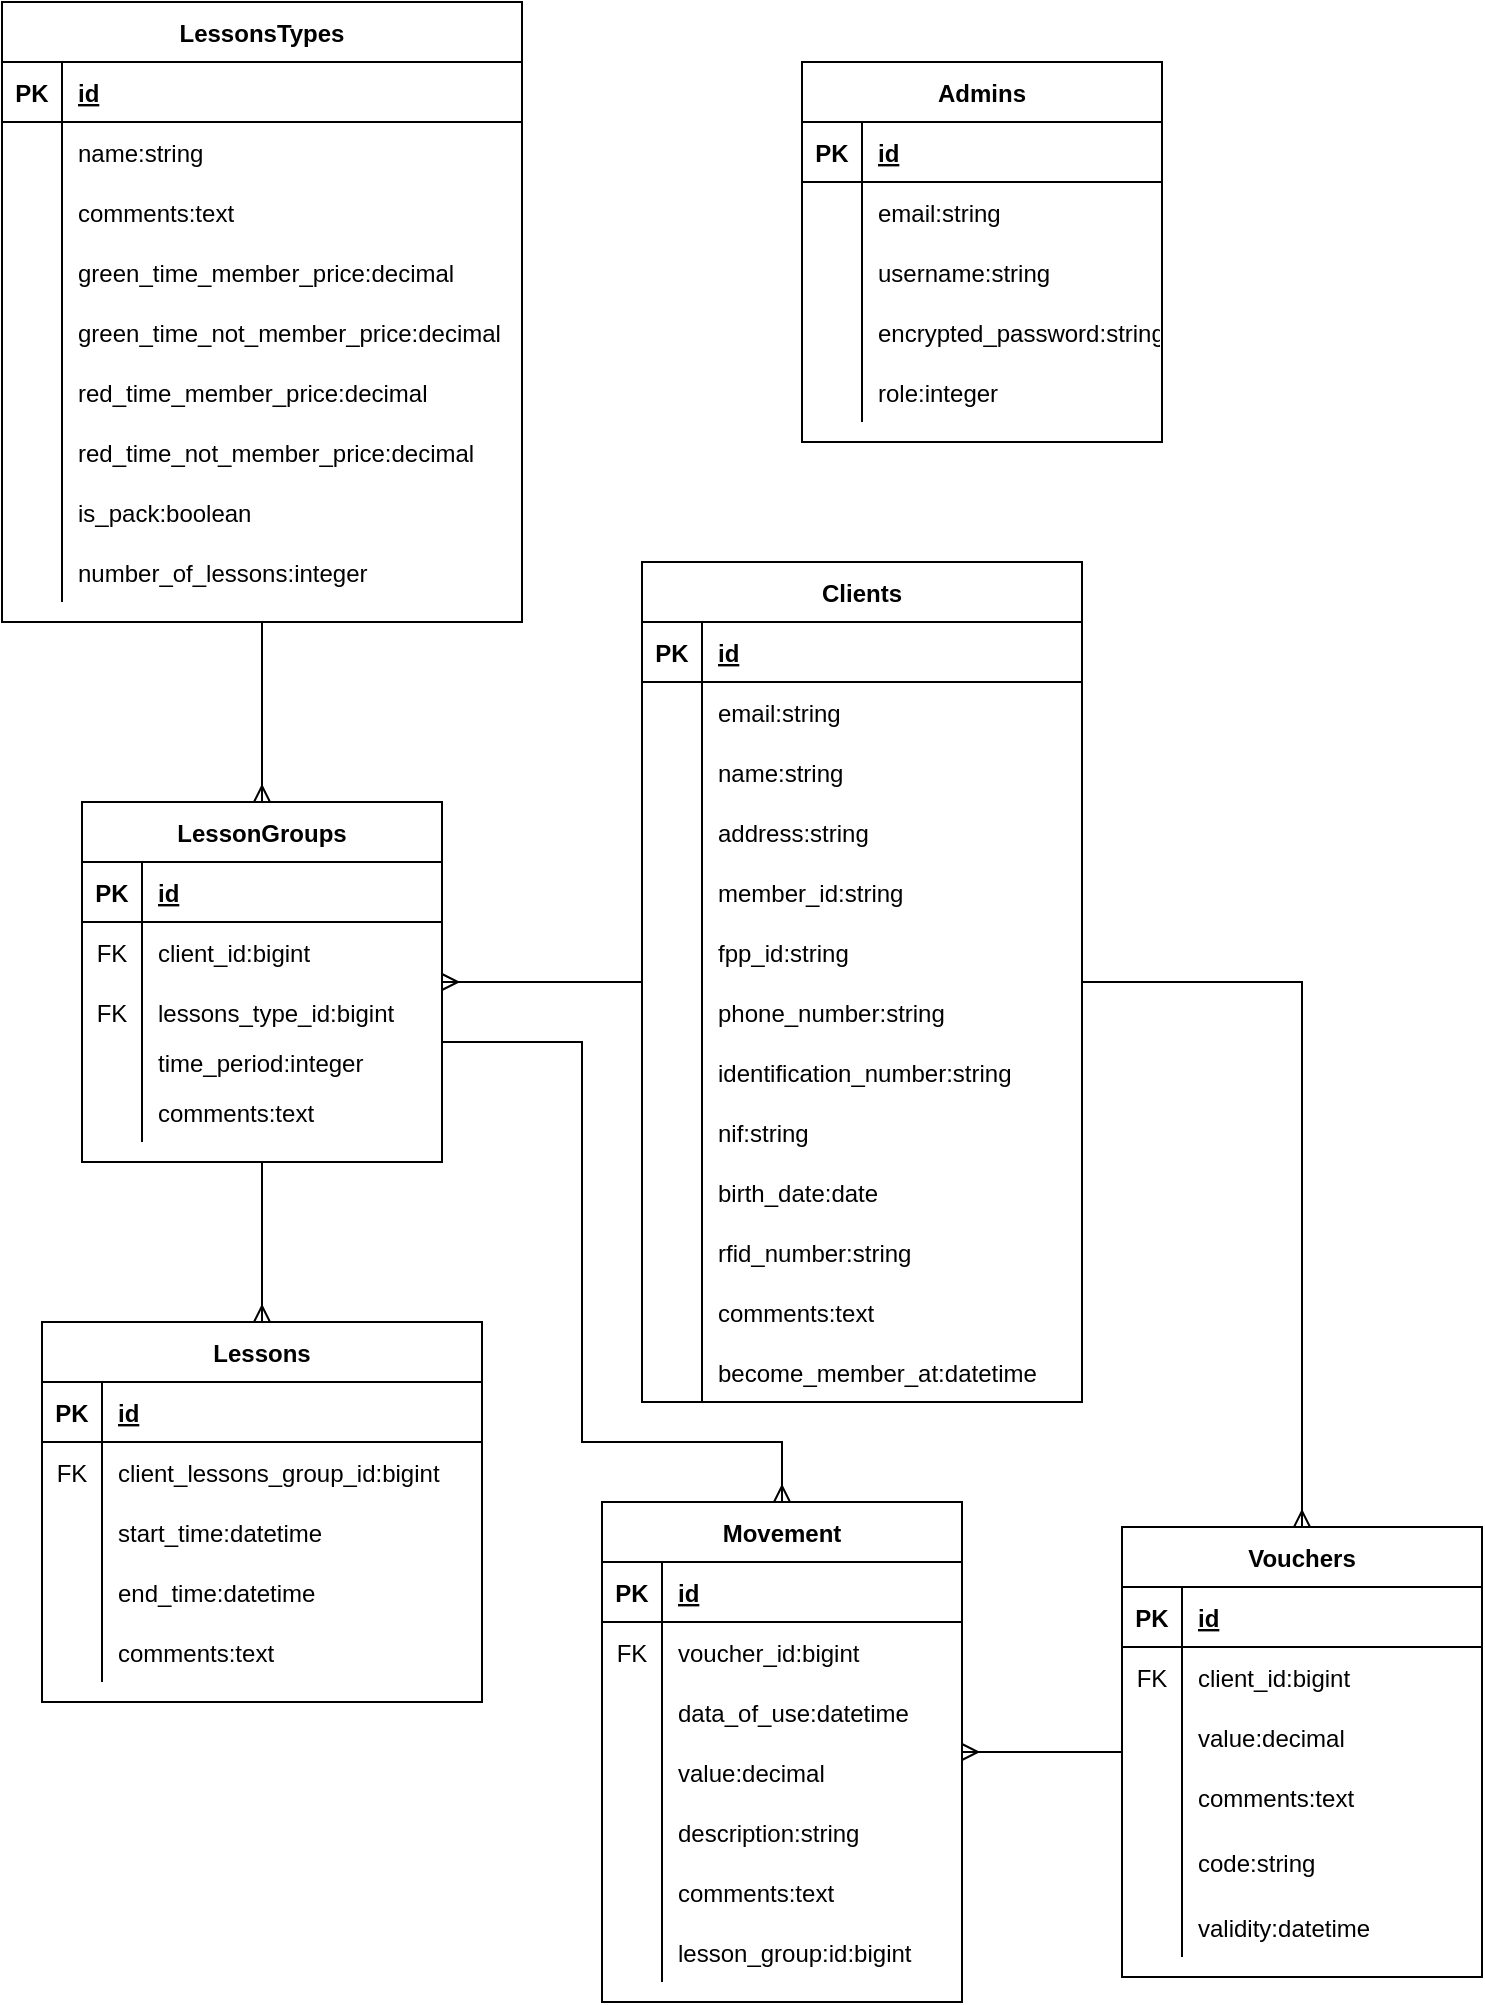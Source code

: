 <mxfile version="15.8.6" type="github">
  <diagram id="tMVE1pH_BYPoyIGhSvII" name="Page-1">
    <mxGraphModel dx="1422" dy="773" grid="1" gridSize="10" guides="1" tooltips="1" connect="1" arrows="1" fold="1" page="1" pageScale="1" pageWidth="827" pageHeight="1169" math="0" shadow="0">
      <root>
        <mxCell id="0" />
        <mxCell id="1" parent="0" />
        <mxCell id="yNTm9YaxeKEtnOISrPTD-10" style="edgeStyle=orthogonalEdgeStyle;rounded=0;orthogonalLoop=1;jettySize=auto;html=1;startArrow=none;startFill=0;endArrow=ERmany;endFill=0;" parent="1" source="yP_zJwfMRsV2h5T29e8o-1" target="yP_zJwfMRsV2h5T29e8o-105" edge="1">
          <mxGeometry relative="1" as="geometry" />
        </mxCell>
        <mxCell id="yP_zJwfMRsV2h5T29e8o-1" value="Clients" style="shape=table;startSize=30;container=1;collapsible=1;childLayout=tableLayout;fixedRows=1;rowLines=0;fontStyle=1;align=center;resizeLast=1;" parent="1" vertex="1">
          <mxGeometry x="360" y="320" width="220" height="420" as="geometry" />
        </mxCell>
        <mxCell id="yP_zJwfMRsV2h5T29e8o-2" value="" style="shape=partialRectangle;collapsible=0;dropTarget=0;pointerEvents=0;fillColor=none;top=0;left=0;bottom=1;right=0;points=[[0,0.5],[1,0.5]];portConstraint=eastwest;" parent="yP_zJwfMRsV2h5T29e8o-1" vertex="1">
          <mxGeometry y="30" width="220" height="30" as="geometry" />
        </mxCell>
        <mxCell id="yP_zJwfMRsV2h5T29e8o-3" value="PK" style="shape=partialRectangle;connectable=0;fillColor=none;top=0;left=0;bottom=0;right=0;fontStyle=1;overflow=hidden;" parent="yP_zJwfMRsV2h5T29e8o-2" vertex="1">
          <mxGeometry width="30" height="30" as="geometry">
            <mxRectangle width="30" height="30" as="alternateBounds" />
          </mxGeometry>
        </mxCell>
        <mxCell id="yP_zJwfMRsV2h5T29e8o-4" value="id" style="shape=partialRectangle;connectable=0;fillColor=none;top=0;left=0;bottom=0;right=0;align=left;spacingLeft=6;fontStyle=5;overflow=hidden;" parent="yP_zJwfMRsV2h5T29e8o-2" vertex="1">
          <mxGeometry x="30" width="190" height="30" as="geometry">
            <mxRectangle width="190" height="30" as="alternateBounds" />
          </mxGeometry>
        </mxCell>
        <mxCell id="yP_zJwfMRsV2h5T29e8o-5" value="" style="shape=partialRectangle;collapsible=0;dropTarget=0;pointerEvents=0;fillColor=none;top=0;left=0;bottom=0;right=0;points=[[0,0.5],[1,0.5]];portConstraint=eastwest;" parent="yP_zJwfMRsV2h5T29e8o-1" vertex="1">
          <mxGeometry y="60" width="220" height="30" as="geometry" />
        </mxCell>
        <mxCell id="yP_zJwfMRsV2h5T29e8o-6" value="" style="shape=partialRectangle;connectable=0;fillColor=none;top=0;left=0;bottom=0;right=0;editable=1;overflow=hidden;" parent="yP_zJwfMRsV2h5T29e8o-5" vertex="1">
          <mxGeometry width="30" height="30" as="geometry">
            <mxRectangle width="30" height="30" as="alternateBounds" />
          </mxGeometry>
        </mxCell>
        <mxCell id="yP_zJwfMRsV2h5T29e8o-7" value="email:string" style="shape=partialRectangle;connectable=0;fillColor=none;top=0;left=0;bottom=0;right=0;align=left;spacingLeft=6;overflow=hidden;" parent="yP_zJwfMRsV2h5T29e8o-5" vertex="1">
          <mxGeometry x="30" width="190" height="30" as="geometry">
            <mxRectangle width="190" height="30" as="alternateBounds" />
          </mxGeometry>
        </mxCell>
        <mxCell id="yP_zJwfMRsV2h5T29e8o-8" value="" style="shape=partialRectangle;collapsible=0;dropTarget=0;pointerEvents=0;fillColor=none;top=0;left=0;bottom=0;right=0;points=[[0,0.5],[1,0.5]];portConstraint=eastwest;" parent="yP_zJwfMRsV2h5T29e8o-1" vertex="1">
          <mxGeometry y="90" width="220" height="30" as="geometry" />
        </mxCell>
        <mxCell id="yP_zJwfMRsV2h5T29e8o-9" value="" style="shape=partialRectangle;connectable=0;fillColor=none;top=0;left=0;bottom=0;right=0;editable=1;overflow=hidden;" parent="yP_zJwfMRsV2h5T29e8o-8" vertex="1">
          <mxGeometry width="30" height="30" as="geometry">
            <mxRectangle width="30" height="30" as="alternateBounds" />
          </mxGeometry>
        </mxCell>
        <mxCell id="yP_zJwfMRsV2h5T29e8o-10" value="name:string" style="shape=partialRectangle;connectable=0;fillColor=none;top=0;left=0;bottom=0;right=0;align=left;spacingLeft=6;overflow=hidden;" parent="yP_zJwfMRsV2h5T29e8o-8" vertex="1">
          <mxGeometry x="30" width="190" height="30" as="geometry">
            <mxRectangle width="190" height="30" as="alternateBounds" />
          </mxGeometry>
        </mxCell>
        <mxCell id="yP_zJwfMRsV2h5T29e8o-11" value="" style="shape=partialRectangle;collapsible=0;dropTarget=0;pointerEvents=0;fillColor=none;top=0;left=0;bottom=0;right=0;points=[[0,0.5],[1,0.5]];portConstraint=eastwest;" parent="yP_zJwfMRsV2h5T29e8o-1" vertex="1">
          <mxGeometry y="120" width="220" height="30" as="geometry" />
        </mxCell>
        <mxCell id="yP_zJwfMRsV2h5T29e8o-12" value="" style="shape=partialRectangle;connectable=0;fillColor=none;top=0;left=0;bottom=0;right=0;editable=1;overflow=hidden;" parent="yP_zJwfMRsV2h5T29e8o-11" vertex="1">
          <mxGeometry width="30" height="30" as="geometry">
            <mxRectangle width="30" height="30" as="alternateBounds" />
          </mxGeometry>
        </mxCell>
        <mxCell id="yP_zJwfMRsV2h5T29e8o-13" value="address:string" style="shape=partialRectangle;connectable=0;fillColor=none;top=0;left=0;bottom=0;right=0;align=left;spacingLeft=6;overflow=hidden;" parent="yP_zJwfMRsV2h5T29e8o-11" vertex="1">
          <mxGeometry x="30" width="190" height="30" as="geometry">
            <mxRectangle width="190" height="30" as="alternateBounds" />
          </mxGeometry>
        </mxCell>
        <mxCell id="yP_zJwfMRsV2h5T29e8o-14" style="shape=partialRectangle;collapsible=0;dropTarget=0;pointerEvents=0;fillColor=none;top=0;left=0;bottom=0;right=0;points=[[0,0.5],[1,0.5]];portConstraint=eastwest;" parent="yP_zJwfMRsV2h5T29e8o-1" vertex="1">
          <mxGeometry y="150" width="220" height="30" as="geometry" />
        </mxCell>
        <mxCell id="yP_zJwfMRsV2h5T29e8o-15" style="shape=partialRectangle;connectable=0;fillColor=none;top=0;left=0;bottom=0;right=0;editable=1;overflow=hidden;" parent="yP_zJwfMRsV2h5T29e8o-14" vertex="1">
          <mxGeometry width="30" height="30" as="geometry">
            <mxRectangle width="30" height="30" as="alternateBounds" />
          </mxGeometry>
        </mxCell>
        <mxCell id="yP_zJwfMRsV2h5T29e8o-16" value="member_id:string" style="shape=partialRectangle;connectable=0;fillColor=none;top=0;left=0;bottom=0;right=0;align=left;spacingLeft=6;overflow=hidden;" parent="yP_zJwfMRsV2h5T29e8o-14" vertex="1">
          <mxGeometry x="30" width="190" height="30" as="geometry">
            <mxRectangle width="190" height="30" as="alternateBounds" />
          </mxGeometry>
        </mxCell>
        <mxCell id="yP_zJwfMRsV2h5T29e8o-17" style="shape=partialRectangle;collapsible=0;dropTarget=0;pointerEvents=0;fillColor=none;top=0;left=0;bottom=0;right=0;points=[[0,0.5],[1,0.5]];portConstraint=eastwest;" parent="yP_zJwfMRsV2h5T29e8o-1" vertex="1">
          <mxGeometry y="180" width="220" height="30" as="geometry" />
        </mxCell>
        <mxCell id="yP_zJwfMRsV2h5T29e8o-18" style="shape=partialRectangle;connectable=0;fillColor=none;top=0;left=0;bottom=0;right=0;editable=1;overflow=hidden;" parent="yP_zJwfMRsV2h5T29e8o-17" vertex="1">
          <mxGeometry width="30" height="30" as="geometry">
            <mxRectangle width="30" height="30" as="alternateBounds" />
          </mxGeometry>
        </mxCell>
        <mxCell id="yP_zJwfMRsV2h5T29e8o-19" value="fpp_id:string" style="shape=partialRectangle;connectable=0;fillColor=none;top=0;left=0;bottom=0;right=0;align=left;spacingLeft=6;overflow=hidden;" parent="yP_zJwfMRsV2h5T29e8o-17" vertex="1">
          <mxGeometry x="30" width="190" height="30" as="geometry">
            <mxRectangle width="190" height="30" as="alternateBounds" />
          </mxGeometry>
        </mxCell>
        <mxCell id="yP_zJwfMRsV2h5T29e8o-20" style="shape=partialRectangle;collapsible=0;dropTarget=0;pointerEvents=0;fillColor=none;top=0;left=0;bottom=0;right=0;points=[[0,0.5],[1,0.5]];portConstraint=eastwest;" parent="yP_zJwfMRsV2h5T29e8o-1" vertex="1">
          <mxGeometry y="210" width="220" height="30" as="geometry" />
        </mxCell>
        <mxCell id="yP_zJwfMRsV2h5T29e8o-21" style="shape=partialRectangle;connectable=0;fillColor=none;top=0;left=0;bottom=0;right=0;editable=1;overflow=hidden;" parent="yP_zJwfMRsV2h5T29e8o-20" vertex="1">
          <mxGeometry width="30" height="30" as="geometry">
            <mxRectangle width="30" height="30" as="alternateBounds" />
          </mxGeometry>
        </mxCell>
        <mxCell id="yP_zJwfMRsV2h5T29e8o-22" value="phone_number:string" style="shape=partialRectangle;connectable=0;fillColor=none;top=0;left=0;bottom=0;right=0;align=left;spacingLeft=6;overflow=hidden;" parent="yP_zJwfMRsV2h5T29e8o-20" vertex="1">
          <mxGeometry x="30" width="190" height="30" as="geometry">
            <mxRectangle width="190" height="30" as="alternateBounds" />
          </mxGeometry>
        </mxCell>
        <mxCell id="yP_zJwfMRsV2h5T29e8o-23" style="shape=partialRectangle;collapsible=0;dropTarget=0;pointerEvents=0;fillColor=none;top=0;left=0;bottom=0;right=0;points=[[0,0.5],[1,0.5]];portConstraint=eastwest;" parent="yP_zJwfMRsV2h5T29e8o-1" vertex="1">
          <mxGeometry y="240" width="220" height="30" as="geometry" />
        </mxCell>
        <mxCell id="yP_zJwfMRsV2h5T29e8o-24" style="shape=partialRectangle;connectable=0;fillColor=none;top=0;left=0;bottom=0;right=0;editable=1;overflow=hidden;" parent="yP_zJwfMRsV2h5T29e8o-23" vertex="1">
          <mxGeometry width="30" height="30" as="geometry">
            <mxRectangle width="30" height="30" as="alternateBounds" />
          </mxGeometry>
        </mxCell>
        <mxCell id="yP_zJwfMRsV2h5T29e8o-25" value="identification_number:string" style="shape=partialRectangle;connectable=0;fillColor=none;top=0;left=0;bottom=0;right=0;align=left;spacingLeft=6;overflow=hidden;" parent="yP_zJwfMRsV2h5T29e8o-23" vertex="1">
          <mxGeometry x="30" width="190" height="30" as="geometry">
            <mxRectangle width="190" height="30" as="alternateBounds" />
          </mxGeometry>
        </mxCell>
        <mxCell id="yP_zJwfMRsV2h5T29e8o-26" style="shape=partialRectangle;collapsible=0;dropTarget=0;pointerEvents=0;fillColor=none;top=0;left=0;bottom=0;right=0;points=[[0,0.5],[1,0.5]];portConstraint=eastwest;" parent="yP_zJwfMRsV2h5T29e8o-1" vertex="1">
          <mxGeometry y="270" width="220" height="30" as="geometry" />
        </mxCell>
        <mxCell id="yP_zJwfMRsV2h5T29e8o-27" style="shape=partialRectangle;connectable=0;fillColor=none;top=0;left=0;bottom=0;right=0;editable=1;overflow=hidden;" parent="yP_zJwfMRsV2h5T29e8o-26" vertex="1">
          <mxGeometry width="30" height="30" as="geometry">
            <mxRectangle width="30" height="30" as="alternateBounds" />
          </mxGeometry>
        </mxCell>
        <mxCell id="yP_zJwfMRsV2h5T29e8o-28" value="nif:string" style="shape=partialRectangle;connectable=0;fillColor=none;top=0;left=0;bottom=0;right=0;align=left;spacingLeft=6;overflow=hidden;" parent="yP_zJwfMRsV2h5T29e8o-26" vertex="1">
          <mxGeometry x="30" width="190" height="30" as="geometry">
            <mxRectangle width="190" height="30" as="alternateBounds" />
          </mxGeometry>
        </mxCell>
        <mxCell id="yP_zJwfMRsV2h5T29e8o-29" style="shape=partialRectangle;collapsible=0;dropTarget=0;pointerEvents=0;fillColor=none;top=0;left=0;bottom=0;right=0;points=[[0,0.5],[1,0.5]];portConstraint=eastwest;" parent="yP_zJwfMRsV2h5T29e8o-1" vertex="1">
          <mxGeometry y="300" width="220" height="30" as="geometry" />
        </mxCell>
        <mxCell id="yP_zJwfMRsV2h5T29e8o-30" style="shape=partialRectangle;connectable=0;fillColor=none;top=0;left=0;bottom=0;right=0;editable=1;overflow=hidden;" parent="yP_zJwfMRsV2h5T29e8o-29" vertex="1">
          <mxGeometry width="30" height="30" as="geometry">
            <mxRectangle width="30" height="30" as="alternateBounds" />
          </mxGeometry>
        </mxCell>
        <mxCell id="yP_zJwfMRsV2h5T29e8o-31" value="birth_date:date" style="shape=partialRectangle;connectable=0;fillColor=none;top=0;left=0;bottom=0;right=0;align=left;spacingLeft=6;overflow=hidden;" parent="yP_zJwfMRsV2h5T29e8o-29" vertex="1">
          <mxGeometry x="30" width="190" height="30" as="geometry">
            <mxRectangle width="190" height="30" as="alternateBounds" />
          </mxGeometry>
        </mxCell>
        <mxCell id="yP_zJwfMRsV2h5T29e8o-32" style="shape=partialRectangle;collapsible=0;dropTarget=0;pointerEvents=0;fillColor=none;top=0;left=0;bottom=0;right=0;points=[[0,0.5],[1,0.5]];portConstraint=eastwest;" parent="yP_zJwfMRsV2h5T29e8o-1" vertex="1">
          <mxGeometry y="330" width="220" height="30" as="geometry" />
        </mxCell>
        <mxCell id="yP_zJwfMRsV2h5T29e8o-33" style="shape=partialRectangle;connectable=0;fillColor=none;top=0;left=0;bottom=0;right=0;editable=1;overflow=hidden;" parent="yP_zJwfMRsV2h5T29e8o-32" vertex="1">
          <mxGeometry width="30" height="30" as="geometry">
            <mxRectangle width="30" height="30" as="alternateBounds" />
          </mxGeometry>
        </mxCell>
        <mxCell id="yP_zJwfMRsV2h5T29e8o-34" value="rfid_number:string" style="shape=partialRectangle;connectable=0;fillColor=none;top=0;left=0;bottom=0;right=0;align=left;spacingLeft=6;overflow=hidden;" parent="yP_zJwfMRsV2h5T29e8o-32" vertex="1">
          <mxGeometry x="30" width="190" height="30" as="geometry">
            <mxRectangle width="190" height="30" as="alternateBounds" />
          </mxGeometry>
        </mxCell>
        <mxCell id="yP_zJwfMRsV2h5T29e8o-35" style="shape=partialRectangle;collapsible=0;dropTarget=0;pointerEvents=0;fillColor=none;top=0;left=0;bottom=0;right=0;points=[[0,0.5],[1,0.5]];portConstraint=eastwest;" parent="yP_zJwfMRsV2h5T29e8o-1" vertex="1">
          <mxGeometry y="360" width="220" height="30" as="geometry" />
        </mxCell>
        <mxCell id="yP_zJwfMRsV2h5T29e8o-36" style="shape=partialRectangle;connectable=0;fillColor=none;top=0;left=0;bottom=0;right=0;editable=1;overflow=hidden;" parent="yP_zJwfMRsV2h5T29e8o-35" vertex="1">
          <mxGeometry width="30" height="30" as="geometry">
            <mxRectangle width="30" height="30" as="alternateBounds" />
          </mxGeometry>
        </mxCell>
        <mxCell id="yP_zJwfMRsV2h5T29e8o-37" value="comments:text" style="shape=partialRectangle;connectable=0;fillColor=none;top=0;left=0;bottom=0;right=0;align=left;spacingLeft=6;overflow=hidden;" parent="yP_zJwfMRsV2h5T29e8o-35" vertex="1">
          <mxGeometry x="30" width="190" height="30" as="geometry">
            <mxRectangle width="190" height="30" as="alternateBounds" />
          </mxGeometry>
        </mxCell>
        <mxCell id="yP_zJwfMRsV2h5T29e8o-38" style="shape=partialRectangle;collapsible=0;dropTarget=0;pointerEvents=0;fillColor=none;top=0;left=0;bottom=0;right=0;points=[[0,0.5],[1,0.5]];portConstraint=eastwest;" parent="yP_zJwfMRsV2h5T29e8o-1" vertex="1">
          <mxGeometry y="390" width="220" height="30" as="geometry" />
        </mxCell>
        <mxCell id="yP_zJwfMRsV2h5T29e8o-39" style="shape=partialRectangle;connectable=0;fillColor=none;top=0;left=0;bottom=0;right=0;editable=1;overflow=hidden;" parent="yP_zJwfMRsV2h5T29e8o-38" vertex="1">
          <mxGeometry width="30" height="30" as="geometry">
            <mxRectangle width="30" height="30" as="alternateBounds" />
          </mxGeometry>
        </mxCell>
        <mxCell id="yP_zJwfMRsV2h5T29e8o-40" value="become_member_at:datetime" style="shape=partialRectangle;connectable=0;fillColor=none;top=0;left=0;bottom=0;right=0;align=left;spacingLeft=6;overflow=hidden;" parent="yP_zJwfMRsV2h5T29e8o-38" vertex="1">
          <mxGeometry x="30" width="190" height="30" as="geometry">
            <mxRectangle width="190" height="30" as="alternateBounds" />
          </mxGeometry>
        </mxCell>
        <mxCell id="yP_zJwfMRsV2h5T29e8o-41" value="Admins" style="shape=table;startSize=30;container=1;collapsible=1;childLayout=tableLayout;fixedRows=1;rowLines=0;fontStyle=1;align=center;resizeLast=1;" parent="1" vertex="1">
          <mxGeometry x="440" y="70" width="180" height="190" as="geometry" />
        </mxCell>
        <mxCell id="yP_zJwfMRsV2h5T29e8o-42" value="" style="shape=partialRectangle;collapsible=0;dropTarget=0;pointerEvents=0;fillColor=none;top=0;left=0;bottom=1;right=0;points=[[0,0.5],[1,0.5]];portConstraint=eastwest;" parent="yP_zJwfMRsV2h5T29e8o-41" vertex="1">
          <mxGeometry y="30" width="180" height="30" as="geometry" />
        </mxCell>
        <mxCell id="yP_zJwfMRsV2h5T29e8o-43" value="PK" style="shape=partialRectangle;connectable=0;fillColor=none;top=0;left=0;bottom=0;right=0;fontStyle=1;overflow=hidden;" parent="yP_zJwfMRsV2h5T29e8o-42" vertex="1">
          <mxGeometry width="30" height="30" as="geometry">
            <mxRectangle width="30" height="30" as="alternateBounds" />
          </mxGeometry>
        </mxCell>
        <mxCell id="yP_zJwfMRsV2h5T29e8o-44" value="id" style="shape=partialRectangle;connectable=0;fillColor=none;top=0;left=0;bottom=0;right=0;align=left;spacingLeft=6;fontStyle=5;overflow=hidden;" parent="yP_zJwfMRsV2h5T29e8o-42" vertex="1">
          <mxGeometry x="30" width="150" height="30" as="geometry">
            <mxRectangle width="150" height="30" as="alternateBounds" />
          </mxGeometry>
        </mxCell>
        <mxCell id="yP_zJwfMRsV2h5T29e8o-45" value="" style="shape=partialRectangle;collapsible=0;dropTarget=0;pointerEvents=0;fillColor=none;top=0;left=0;bottom=0;right=0;points=[[0,0.5],[1,0.5]];portConstraint=eastwest;" parent="yP_zJwfMRsV2h5T29e8o-41" vertex="1">
          <mxGeometry y="60" width="180" height="30" as="geometry" />
        </mxCell>
        <mxCell id="yP_zJwfMRsV2h5T29e8o-46" value="" style="shape=partialRectangle;connectable=0;fillColor=none;top=0;left=0;bottom=0;right=0;editable=1;overflow=hidden;" parent="yP_zJwfMRsV2h5T29e8o-45" vertex="1">
          <mxGeometry width="30" height="30" as="geometry">
            <mxRectangle width="30" height="30" as="alternateBounds" />
          </mxGeometry>
        </mxCell>
        <mxCell id="yP_zJwfMRsV2h5T29e8o-47" value="email:string" style="shape=partialRectangle;connectable=0;fillColor=none;top=0;left=0;bottom=0;right=0;align=left;spacingLeft=6;overflow=hidden;" parent="yP_zJwfMRsV2h5T29e8o-45" vertex="1">
          <mxGeometry x="30" width="150" height="30" as="geometry">
            <mxRectangle width="150" height="30" as="alternateBounds" />
          </mxGeometry>
        </mxCell>
        <mxCell id="yP_zJwfMRsV2h5T29e8o-48" value="" style="shape=partialRectangle;collapsible=0;dropTarget=0;pointerEvents=0;fillColor=none;top=0;left=0;bottom=0;right=0;points=[[0,0.5],[1,0.5]];portConstraint=eastwest;" parent="yP_zJwfMRsV2h5T29e8o-41" vertex="1">
          <mxGeometry y="90" width="180" height="30" as="geometry" />
        </mxCell>
        <mxCell id="yP_zJwfMRsV2h5T29e8o-49" value="" style="shape=partialRectangle;connectable=0;fillColor=none;top=0;left=0;bottom=0;right=0;editable=1;overflow=hidden;" parent="yP_zJwfMRsV2h5T29e8o-48" vertex="1">
          <mxGeometry width="30" height="30" as="geometry">
            <mxRectangle width="30" height="30" as="alternateBounds" />
          </mxGeometry>
        </mxCell>
        <mxCell id="yP_zJwfMRsV2h5T29e8o-50" value="username:string" style="shape=partialRectangle;connectable=0;fillColor=none;top=0;left=0;bottom=0;right=0;align=left;spacingLeft=6;overflow=hidden;" parent="yP_zJwfMRsV2h5T29e8o-48" vertex="1">
          <mxGeometry x="30" width="150" height="30" as="geometry">
            <mxRectangle width="150" height="30" as="alternateBounds" />
          </mxGeometry>
        </mxCell>
        <mxCell id="yP_zJwfMRsV2h5T29e8o-51" value="" style="shape=partialRectangle;collapsible=0;dropTarget=0;pointerEvents=0;fillColor=none;top=0;left=0;bottom=0;right=0;points=[[0,0.5],[1,0.5]];portConstraint=eastwest;" parent="yP_zJwfMRsV2h5T29e8o-41" vertex="1">
          <mxGeometry y="120" width="180" height="30" as="geometry" />
        </mxCell>
        <mxCell id="yP_zJwfMRsV2h5T29e8o-52" value="" style="shape=partialRectangle;connectable=0;fillColor=none;top=0;left=0;bottom=0;right=0;editable=1;overflow=hidden;" parent="yP_zJwfMRsV2h5T29e8o-51" vertex="1">
          <mxGeometry width="30" height="30" as="geometry">
            <mxRectangle width="30" height="30" as="alternateBounds" />
          </mxGeometry>
        </mxCell>
        <mxCell id="yP_zJwfMRsV2h5T29e8o-53" value="encrypted_password:string" style="shape=partialRectangle;connectable=0;fillColor=none;top=0;left=0;bottom=0;right=0;align=left;spacingLeft=6;overflow=hidden;" parent="yP_zJwfMRsV2h5T29e8o-51" vertex="1">
          <mxGeometry x="30" width="150" height="30" as="geometry">
            <mxRectangle width="150" height="30" as="alternateBounds" />
          </mxGeometry>
        </mxCell>
        <mxCell id="yP_zJwfMRsV2h5T29e8o-54" style="shape=partialRectangle;collapsible=0;dropTarget=0;pointerEvents=0;fillColor=none;top=0;left=0;bottom=0;right=0;points=[[0,0.5],[1,0.5]];portConstraint=eastwest;" parent="yP_zJwfMRsV2h5T29e8o-41" vertex="1">
          <mxGeometry y="150" width="180" height="30" as="geometry" />
        </mxCell>
        <mxCell id="yP_zJwfMRsV2h5T29e8o-55" style="shape=partialRectangle;connectable=0;fillColor=none;top=0;left=0;bottom=0;right=0;editable=1;overflow=hidden;" parent="yP_zJwfMRsV2h5T29e8o-54" vertex="1">
          <mxGeometry width="30" height="30" as="geometry">
            <mxRectangle width="30" height="30" as="alternateBounds" />
          </mxGeometry>
        </mxCell>
        <mxCell id="yP_zJwfMRsV2h5T29e8o-56" value="role:integer" style="shape=partialRectangle;connectable=0;fillColor=none;top=0;left=0;bottom=0;right=0;align=left;spacingLeft=6;overflow=hidden;" parent="yP_zJwfMRsV2h5T29e8o-54" vertex="1">
          <mxGeometry x="30" width="150" height="30" as="geometry">
            <mxRectangle width="150" height="30" as="alternateBounds" />
          </mxGeometry>
        </mxCell>
        <mxCell id="yP_zJwfMRsV2h5T29e8o-57" value="LessonsTypes" style="shape=table;startSize=30;container=1;collapsible=1;childLayout=tableLayout;fixedRows=1;rowLines=0;fontStyle=1;align=center;resizeLast=1;" parent="1" vertex="1">
          <mxGeometry x="40" y="40" width="260" height="310" as="geometry" />
        </mxCell>
        <mxCell id="yP_zJwfMRsV2h5T29e8o-58" value="" style="shape=partialRectangle;collapsible=0;dropTarget=0;pointerEvents=0;fillColor=none;top=0;left=0;bottom=1;right=0;points=[[0,0.5],[1,0.5]];portConstraint=eastwest;" parent="yP_zJwfMRsV2h5T29e8o-57" vertex="1">
          <mxGeometry y="30" width="260" height="30" as="geometry" />
        </mxCell>
        <mxCell id="yP_zJwfMRsV2h5T29e8o-59" value="PK" style="shape=partialRectangle;connectable=0;fillColor=none;top=0;left=0;bottom=0;right=0;fontStyle=1;overflow=hidden;" parent="yP_zJwfMRsV2h5T29e8o-58" vertex="1">
          <mxGeometry width="30" height="30" as="geometry">
            <mxRectangle width="30" height="30" as="alternateBounds" />
          </mxGeometry>
        </mxCell>
        <mxCell id="yP_zJwfMRsV2h5T29e8o-60" value="id" style="shape=partialRectangle;connectable=0;fillColor=none;top=0;left=0;bottom=0;right=0;align=left;spacingLeft=6;fontStyle=5;overflow=hidden;" parent="yP_zJwfMRsV2h5T29e8o-58" vertex="1">
          <mxGeometry x="30" width="230" height="30" as="geometry">
            <mxRectangle width="230" height="30" as="alternateBounds" />
          </mxGeometry>
        </mxCell>
        <mxCell id="yP_zJwfMRsV2h5T29e8o-61" value="" style="shape=partialRectangle;collapsible=0;dropTarget=0;pointerEvents=0;fillColor=none;top=0;left=0;bottom=0;right=0;points=[[0,0.5],[1,0.5]];portConstraint=eastwest;" parent="yP_zJwfMRsV2h5T29e8o-57" vertex="1">
          <mxGeometry y="60" width="260" height="30" as="geometry" />
        </mxCell>
        <mxCell id="yP_zJwfMRsV2h5T29e8o-62" value="" style="shape=partialRectangle;connectable=0;fillColor=none;top=0;left=0;bottom=0;right=0;editable=1;overflow=hidden;" parent="yP_zJwfMRsV2h5T29e8o-61" vertex="1">
          <mxGeometry width="30" height="30" as="geometry">
            <mxRectangle width="30" height="30" as="alternateBounds" />
          </mxGeometry>
        </mxCell>
        <mxCell id="yP_zJwfMRsV2h5T29e8o-63" value="name:string" style="shape=partialRectangle;connectable=0;fillColor=none;top=0;left=0;bottom=0;right=0;align=left;spacingLeft=6;overflow=hidden;" parent="yP_zJwfMRsV2h5T29e8o-61" vertex="1">
          <mxGeometry x="30" width="230" height="30" as="geometry">
            <mxRectangle width="230" height="30" as="alternateBounds" />
          </mxGeometry>
        </mxCell>
        <mxCell id="yP_zJwfMRsV2h5T29e8o-64" value="" style="shape=partialRectangle;collapsible=0;dropTarget=0;pointerEvents=0;fillColor=none;top=0;left=0;bottom=0;right=0;points=[[0,0.5],[1,0.5]];portConstraint=eastwest;" parent="yP_zJwfMRsV2h5T29e8o-57" vertex="1">
          <mxGeometry y="90" width="260" height="30" as="geometry" />
        </mxCell>
        <mxCell id="yP_zJwfMRsV2h5T29e8o-65" value="" style="shape=partialRectangle;connectable=0;fillColor=none;top=0;left=0;bottom=0;right=0;editable=1;overflow=hidden;" parent="yP_zJwfMRsV2h5T29e8o-64" vertex="1">
          <mxGeometry width="30" height="30" as="geometry">
            <mxRectangle width="30" height="30" as="alternateBounds" />
          </mxGeometry>
        </mxCell>
        <mxCell id="yP_zJwfMRsV2h5T29e8o-66" value="comments:text" style="shape=partialRectangle;connectable=0;fillColor=none;top=0;left=0;bottom=0;right=0;align=left;spacingLeft=6;overflow=hidden;" parent="yP_zJwfMRsV2h5T29e8o-64" vertex="1">
          <mxGeometry x="30" width="230" height="30" as="geometry">
            <mxRectangle width="230" height="30" as="alternateBounds" />
          </mxGeometry>
        </mxCell>
        <mxCell id="yP_zJwfMRsV2h5T29e8o-67" value="" style="shape=partialRectangle;collapsible=0;dropTarget=0;pointerEvents=0;fillColor=none;top=0;left=0;bottom=0;right=0;points=[[0,0.5],[1,0.5]];portConstraint=eastwest;" parent="yP_zJwfMRsV2h5T29e8o-57" vertex="1">
          <mxGeometry y="120" width="260" height="30" as="geometry" />
        </mxCell>
        <mxCell id="yP_zJwfMRsV2h5T29e8o-68" value="" style="shape=partialRectangle;connectable=0;fillColor=none;top=0;left=0;bottom=0;right=0;editable=1;overflow=hidden;" parent="yP_zJwfMRsV2h5T29e8o-67" vertex="1">
          <mxGeometry width="30" height="30" as="geometry">
            <mxRectangle width="30" height="30" as="alternateBounds" />
          </mxGeometry>
        </mxCell>
        <mxCell id="yP_zJwfMRsV2h5T29e8o-69" value="green_time_member_price:decimal" style="shape=partialRectangle;connectable=0;fillColor=none;top=0;left=0;bottom=0;right=0;align=left;spacingLeft=6;overflow=hidden;" parent="yP_zJwfMRsV2h5T29e8o-67" vertex="1">
          <mxGeometry x="30" width="230" height="30" as="geometry">
            <mxRectangle width="230" height="30" as="alternateBounds" />
          </mxGeometry>
        </mxCell>
        <mxCell id="yP_zJwfMRsV2h5T29e8o-70" style="shape=partialRectangle;collapsible=0;dropTarget=0;pointerEvents=0;fillColor=none;top=0;left=0;bottom=0;right=0;points=[[0,0.5],[1,0.5]];portConstraint=eastwest;" parent="yP_zJwfMRsV2h5T29e8o-57" vertex="1">
          <mxGeometry y="150" width="260" height="30" as="geometry" />
        </mxCell>
        <mxCell id="yP_zJwfMRsV2h5T29e8o-71" style="shape=partialRectangle;connectable=0;fillColor=none;top=0;left=0;bottom=0;right=0;editable=1;overflow=hidden;" parent="yP_zJwfMRsV2h5T29e8o-70" vertex="1">
          <mxGeometry width="30" height="30" as="geometry">
            <mxRectangle width="30" height="30" as="alternateBounds" />
          </mxGeometry>
        </mxCell>
        <mxCell id="yP_zJwfMRsV2h5T29e8o-72" value="green_time_not_member_price:decimal" style="shape=partialRectangle;connectable=0;fillColor=none;top=0;left=0;bottom=0;right=0;align=left;spacingLeft=6;overflow=hidden;" parent="yP_zJwfMRsV2h5T29e8o-70" vertex="1">
          <mxGeometry x="30" width="230" height="30" as="geometry">
            <mxRectangle width="230" height="30" as="alternateBounds" />
          </mxGeometry>
        </mxCell>
        <mxCell id="yP_zJwfMRsV2h5T29e8o-73" style="shape=partialRectangle;collapsible=0;dropTarget=0;pointerEvents=0;fillColor=none;top=0;left=0;bottom=0;right=0;points=[[0,0.5],[1,0.5]];portConstraint=eastwest;" parent="yP_zJwfMRsV2h5T29e8o-57" vertex="1">
          <mxGeometry y="180" width="260" height="30" as="geometry" />
        </mxCell>
        <mxCell id="yP_zJwfMRsV2h5T29e8o-74" style="shape=partialRectangle;connectable=0;fillColor=none;top=0;left=0;bottom=0;right=0;editable=1;overflow=hidden;" parent="yP_zJwfMRsV2h5T29e8o-73" vertex="1">
          <mxGeometry width="30" height="30" as="geometry">
            <mxRectangle width="30" height="30" as="alternateBounds" />
          </mxGeometry>
        </mxCell>
        <mxCell id="yP_zJwfMRsV2h5T29e8o-75" value="red_time_member_price:decimal" style="shape=partialRectangle;connectable=0;fillColor=none;top=0;left=0;bottom=0;right=0;align=left;spacingLeft=6;overflow=hidden;" parent="yP_zJwfMRsV2h5T29e8o-73" vertex="1">
          <mxGeometry x="30" width="230" height="30" as="geometry">
            <mxRectangle width="230" height="30" as="alternateBounds" />
          </mxGeometry>
        </mxCell>
        <mxCell id="yP_zJwfMRsV2h5T29e8o-76" style="shape=partialRectangle;collapsible=0;dropTarget=0;pointerEvents=0;fillColor=none;top=0;left=0;bottom=0;right=0;points=[[0,0.5],[1,0.5]];portConstraint=eastwest;" parent="yP_zJwfMRsV2h5T29e8o-57" vertex="1">
          <mxGeometry y="210" width="260" height="30" as="geometry" />
        </mxCell>
        <mxCell id="yP_zJwfMRsV2h5T29e8o-77" style="shape=partialRectangle;connectable=0;fillColor=none;top=0;left=0;bottom=0;right=0;editable=1;overflow=hidden;" parent="yP_zJwfMRsV2h5T29e8o-76" vertex="1">
          <mxGeometry width="30" height="30" as="geometry">
            <mxRectangle width="30" height="30" as="alternateBounds" />
          </mxGeometry>
        </mxCell>
        <mxCell id="yP_zJwfMRsV2h5T29e8o-78" value="red_time_not_member_price:decimal" style="shape=partialRectangle;connectable=0;fillColor=none;top=0;left=0;bottom=0;right=0;align=left;spacingLeft=6;overflow=hidden;" parent="yP_zJwfMRsV2h5T29e8o-76" vertex="1">
          <mxGeometry x="30" width="230" height="30" as="geometry">
            <mxRectangle width="230" height="30" as="alternateBounds" />
          </mxGeometry>
        </mxCell>
        <mxCell id="yP_zJwfMRsV2h5T29e8o-79" style="shape=partialRectangle;collapsible=0;dropTarget=0;pointerEvents=0;fillColor=none;top=0;left=0;bottom=0;right=0;points=[[0,0.5],[1,0.5]];portConstraint=eastwest;" parent="yP_zJwfMRsV2h5T29e8o-57" vertex="1">
          <mxGeometry y="240" width="260" height="30" as="geometry" />
        </mxCell>
        <mxCell id="yP_zJwfMRsV2h5T29e8o-80" style="shape=partialRectangle;connectable=0;fillColor=none;top=0;left=0;bottom=0;right=0;editable=1;overflow=hidden;" parent="yP_zJwfMRsV2h5T29e8o-79" vertex="1">
          <mxGeometry width="30" height="30" as="geometry">
            <mxRectangle width="30" height="30" as="alternateBounds" />
          </mxGeometry>
        </mxCell>
        <mxCell id="yP_zJwfMRsV2h5T29e8o-81" value="is_pack:boolean" style="shape=partialRectangle;connectable=0;fillColor=none;top=0;left=0;bottom=0;right=0;align=left;spacingLeft=6;overflow=hidden;" parent="yP_zJwfMRsV2h5T29e8o-79" vertex="1">
          <mxGeometry x="30" width="230" height="30" as="geometry">
            <mxRectangle width="230" height="30" as="alternateBounds" />
          </mxGeometry>
        </mxCell>
        <mxCell id="yP_zJwfMRsV2h5T29e8o-82" style="shape=partialRectangle;collapsible=0;dropTarget=0;pointerEvents=0;fillColor=none;top=0;left=0;bottom=0;right=0;points=[[0,0.5],[1,0.5]];portConstraint=eastwest;" parent="yP_zJwfMRsV2h5T29e8o-57" vertex="1">
          <mxGeometry y="270" width="260" height="30" as="geometry" />
        </mxCell>
        <mxCell id="yP_zJwfMRsV2h5T29e8o-83" style="shape=partialRectangle;connectable=0;fillColor=none;top=0;left=0;bottom=0;right=0;editable=1;overflow=hidden;" parent="yP_zJwfMRsV2h5T29e8o-82" vertex="1">
          <mxGeometry width="30" height="30" as="geometry">
            <mxRectangle width="30" height="30" as="alternateBounds" />
          </mxGeometry>
        </mxCell>
        <mxCell id="yP_zJwfMRsV2h5T29e8o-84" value="number_of_lessons:integer" style="shape=partialRectangle;connectable=0;fillColor=none;top=0;left=0;bottom=0;right=0;align=left;spacingLeft=6;overflow=hidden;" parent="yP_zJwfMRsV2h5T29e8o-82" vertex="1">
          <mxGeometry x="30" width="230" height="30" as="geometry">
            <mxRectangle width="230" height="30" as="alternateBounds" />
          </mxGeometry>
        </mxCell>
        <mxCell id="yP_zJwfMRsV2h5T29e8o-86" style="edgeStyle=orthogonalEdgeStyle;rounded=0;orthogonalLoop=1;jettySize=auto;html=1;startArrow=ERmany;startFill=0;endArrow=none;endFill=0;" parent="1" source="LmC_SzMwbVFDc3Bn4liS-1" target="yP_zJwfMRsV2h5T29e8o-1" edge="1">
          <mxGeometry relative="1" as="geometry" />
        </mxCell>
        <mxCell id="LmC_SzMwbVFDc3Bn4liS-15" style="edgeStyle=orthogonalEdgeStyle;rounded=0;orthogonalLoop=1;jettySize=auto;html=1;startArrow=ERmany;startFill=0;endArrow=none;endFill=0;" parent="1" source="yP_zJwfMRsV2h5T29e8o-87" target="LmC_SzMwbVFDc3Bn4liS-1" edge="1">
          <mxGeometry relative="1" as="geometry" />
        </mxCell>
        <mxCell id="yP_zJwfMRsV2h5T29e8o-87" value="Lessons" style="shape=table;startSize=30;container=1;collapsible=1;childLayout=tableLayout;fixedRows=1;rowLines=0;fontStyle=1;align=center;resizeLast=1;" parent="1" vertex="1">
          <mxGeometry x="60" y="700" width="220" height="190" as="geometry" />
        </mxCell>
        <mxCell id="yP_zJwfMRsV2h5T29e8o-88" value="" style="shape=partialRectangle;collapsible=0;dropTarget=0;pointerEvents=0;fillColor=none;top=0;left=0;bottom=1;right=0;points=[[0,0.5],[1,0.5]];portConstraint=eastwest;" parent="yP_zJwfMRsV2h5T29e8o-87" vertex="1">
          <mxGeometry y="30" width="220" height="30" as="geometry" />
        </mxCell>
        <mxCell id="yP_zJwfMRsV2h5T29e8o-89" value="PK" style="shape=partialRectangle;connectable=0;fillColor=none;top=0;left=0;bottom=0;right=0;fontStyle=1;overflow=hidden;" parent="yP_zJwfMRsV2h5T29e8o-88" vertex="1">
          <mxGeometry width="30" height="30" as="geometry">
            <mxRectangle width="30" height="30" as="alternateBounds" />
          </mxGeometry>
        </mxCell>
        <mxCell id="yP_zJwfMRsV2h5T29e8o-90" value="id" style="shape=partialRectangle;connectable=0;fillColor=none;top=0;left=0;bottom=0;right=0;align=left;spacingLeft=6;fontStyle=5;overflow=hidden;" parent="yP_zJwfMRsV2h5T29e8o-88" vertex="1">
          <mxGeometry x="30" width="190" height="30" as="geometry">
            <mxRectangle width="190" height="30" as="alternateBounds" />
          </mxGeometry>
        </mxCell>
        <mxCell id="yP_zJwfMRsV2h5T29e8o-94" value="" style="shape=partialRectangle;collapsible=0;dropTarget=0;pointerEvents=0;fillColor=none;top=0;left=0;bottom=0;right=0;points=[[0,0.5],[1,0.5]];portConstraint=eastwest;" parent="yP_zJwfMRsV2h5T29e8o-87" vertex="1">
          <mxGeometry y="60" width="220" height="30" as="geometry" />
        </mxCell>
        <mxCell id="yP_zJwfMRsV2h5T29e8o-95" value="FK" style="shape=partialRectangle;connectable=0;fillColor=none;top=0;left=0;bottom=0;right=0;editable=1;overflow=hidden;" parent="yP_zJwfMRsV2h5T29e8o-94" vertex="1">
          <mxGeometry width="30" height="30" as="geometry">
            <mxRectangle width="30" height="30" as="alternateBounds" />
          </mxGeometry>
        </mxCell>
        <mxCell id="yP_zJwfMRsV2h5T29e8o-96" value="client_lessons_group_id:bigint" style="shape=partialRectangle;connectable=0;fillColor=none;top=0;left=0;bottom=0;right=0;align=left;spacingLeft=6;overflow=hidden;" parent="yP_zJwfMRsV2h5T29e8o-94" vertex="1">
          <mxGeometry x="30" width="190" height="30" as="geometry">
            <mxRectangle width="190" height="30" as="alternateBounds" />
          </mxGeometry>
        </mxCell>
        <mxCell id="yP_zJwfMRsV2h5T29e8o-97" value="" style="shape=partialRectangle;collapsible=0;dropTarget=0;pointerEvents=0;fillColor=none;top=0;left=0;bottom=0;right=0;points=[[0,0.5],[1,0.5]];portConstraint=eastwest;" parent="yP_zJwfMRsV2h5T29e8o-87" vertex="1">
          <mxGeometry y="90" width="220" height="30" as="geometry" />
        </mxCell>
        <mxCell id="yP_zJwfMRsV2h5T29e8o-98" value="" style="shape=partialRectangle;connectable=0;fillColor=none;top=0;left=0;bottom=0;right=0;editable=1;overflow=hidden;" parent="yP_zJwfMRsV2h5T29e8o-97" vertex="1">
          <mxGeometry width="30" height="30" as="geometry">
            <mxRectangle width="30" height="30" as="alternateBounds" />
          </mxGeometry>
        </mxCell>
        <mxCell id="yP_zJwfMRsV2h5T29e8o-99" value="start_time:datetime" style="shape=partialRectangle;connectable=0;fillColor=none;top=0;left=0;bottom=0;right=0;align=left;spacingLeft=6;overflow=hidden;" parent="yP_zJwfMRsV2h5T29e8o-97" vertex="1">
          <mxGeometry x="30" width="190" height="30" as="geometry">
            <mxRectangle width="190" height="30" as="alternateBounds" />
          </mxGeometry>
        </mxCell>
        <mxCell id="yP_zJwfMRsV2h5T29e8o-100" style="shape=partialRectangle;collapsible=0;dropTarget=0;pointerEvents=0;fillColor=none;top=0;left=0;bottom=0;right=0;points=[[0,0.5],[1,0.5]];portConstraint=eastwest;" parent="yP_zJwfMRsV2h5T29e8o-87" vertex="1">
          <mxGeometry y="120" width="220" height="30" as="geometry" />
        </mxCell>
        <mxCell id="yP_zJwfMRsV2h5T29e8o-101" style="shape=partialRectangle;connectable=0;fillColor=none;top=0;left=0;bottom=0;right=0;editable=1;overflow=hidden;" parent="yP_zJwfMRsV2h5T29e8o-100" vertex="1">
          <mxGeometry width="30" height="30" as="geometry">
            <mxRectangle width="30" height="30" as="alternateBounds" />
          </mxGeometry>
        </mxCell>
        <mxCell id="yP_zJwfMRsV2h5T29e8o-102" value="end_time:datetime" style="shape=partialRectangle;connectable=0;fillColor=none;top=0;left=0;bottom=0;right=0;align=left;spacingLeft=6;overflow=hidden;" parent="yP_zJwfMRsV2h5T29e8o-100" vertex="1">
          <mxGeometry x="30" width="190" height="30" as="geometry">
            <mxRectangle width="190" height="30" as="alternateBounds" />
          </mxGeometry>
        </mxCell>
        <mxCell id="yNTm9YaxeKEtnOISrPTD-1" style="shape=partialRectangle;collapsible=0;dropTarget=0;pointerEvents=0;fillColor=none;top=0;left=0;bottom=0;right=0;points=[[0,0.5],[1,0.5]];portConstraint=eastwest;" parent="yP_zJwfMRsV2h5T29e8o-87" vertex="1">
          <mxGeometry y="150" width="220" height="30" as="geometry" />
        </mxCell>
        <mxCell id="yNTm9YaxeKEtnOISrPTD-2" style="shape=partialRectangle;connectable=0;fillColor=none;top=0;left=0;bottom=0;right=0;editable=1;overflow=hidden;" parent="yNTm9YaxeKEtnOISrPTD-1" vertex="1">
          <mxGeometry width="30" height="30" as="geometry">
            <mxRectangle width="30" height="30" as="alternateBounds" />
          </mxGeometry>
        </mxCell>
        <mxCell id="yNTm9YaxeKEtnOISrPTD-3" value="comments:text" style="shape=partialRectangle;connectable=0;fillColor=none;top=0;left=0;bottom=0;right=0;align=left;spacingLeft=6;overflow=hidden;" parent="yNTm9YaxeKEtnOISrPTD-1" vertex="1">
          <mxGeometry x="30" width="190" height="30" as="geometry">
            <mxRectangle width="190" height="30" as="alternateBounds" />
          </mxGeometry>
        </mxCell>
        <mxCell id="yNTm9YaxeKEtnOISrPTD-11" style="edgeStyle=orthogonalEdgeStyle;rounded=0;orthogonalLoop=1;jettySize=auto;html=1;startArrow=none;startFill=0;endArrow=ERmany;endFill=0;" parent="1" source="yP_zJwfMRsV2h5T29e8o-105" target="yP_zJwfMRsV2h5T29e8o-118" edge="1">
          <mxGeometry relative="1" as="geometry" />
        </mxCell>
        <mxCell id="yP_zJwfMRsV2h5T29e8o-105" value="Vouchers" style="shape=table;startSize=30;container=1;collapsible=1;childLayout=tableLayout;fixedRows=1;rowLines=0;fontStyle=1;align=center;resizeLast=1;" parent="1" vertex="1">
          <mxGeometry x="600" y="802.5" width="180" height="225" as="geometry" />
        </mxCell>
        <mxCell id="yP_zJwfMRsV2h5T29e8o-106" value="" style="shape=partialRectangle;collapsible=0;dropTarget=0;pointerEvents=0;fillColor=none;top=0;left=0;bottom=1;right=0;points=[[0,0.5],[1,0.5]];portConstraint=eastwest;" parent="yP_zJwfMRsV2h5T29e8o-105" vertex="1">
          <mxGeometry y="30" width="180" height="30" as="geometry" />
        </mxCell>
        <mxCell id="yP_zJwfMRsV2h5T29e8o-107" value="PK" style="shape=partialRectangle;connectable=0;fillColor=none;top=0;left=0;bottom=0;right=0;fontStyle=1;overflow=hidden;" parent="yP_zJwfMRsV2h5T29e8o-106" vertex="1">
          <mxGeometry width="30" height="30" as="geometry">
            <mxRectangle width="30" height="30" as="alternateBounds" />
          </mxGeometry>
        </mxCell>
        <mxCell id="yP_zJwfMRsV2h5T29e8o-108" value="id" style="shape=partialRectangle;connectable=0;fillColor=none;top=0;left=0;bottom=0;right=0;align=left;spacingLeft=6;fontStyle=5;overflow=hidden;" parent="yP_zJwfMRsV2h5T29e8o-106" vertex="1">
          <mxGeometry x="30" width="150" height="30" as="geometry">
            <mxRectangle width="150" height="30" as="alternateBounds" />
          </mxGeometry>
        </mxCell>
        <mxCell id="yP_zJwfMRsV2h5T29e8o-109" value="" style="shape=partialRectangle;collapsible=0;dropTarget=0;pointerEvents=0;fillColor=none;top=0;left=0;bottom=0;right=0;points=[[0,0.5],[1,0.5]];portConstraint=eastwest;" parent="yP_zJwfMRsV2h5T29e8o-105" vertex="1">
          <mxGeometry y="60" width="180" height="30" as="geometry" />
        </mxCell>
        <mxCell id="yP_zJwfMRsV2h5T29e8o-110" value="FK" style="shape=partialRectangle;connectable=0;fillColor=none;top=0;left=0;bottom=0;right=0;editable=1;overflow=hidden;" parent="yP_zJwfMRsV2h5T29e8o-109" vertex="1">
          <mxGeometry width="30" height="30" as="geometry">
            <mxRectangle width="30" height="30" as="alternateBounds" />
          </mxGeometry>
        </mxCell>
        <mxCell id="yP_zJwfMRsV2h5T29e8o-111" value="client_id:bigint" style="shape=partialRectangle;connectable=0;fillColor=none;top=0;left=0;bottom=0;right=0;align=left;spacingLeft=6;overflow=hidden;" parent="yP_zJwfMRsV2h5T29e8o-109" vertex="1">
          <mxGeometry x="30" width="150" height="30" as="geometry">
            <mxRectangle width="150" height="30" as="alternateBounds" />
          </mxGeometry>
        </mxCell>
        <mxCell id="yP_zJwfMRsV2h5T29e8o-112" value="" style="shape=partialRectangle;collapsible=0;dropTarget=0;pointerEvents=0;fillColor=none;top=0;left=0;bottom=0;right=0;points=[[0,0.5],[1,0.5]];portConstraint=eastwest;" parent="yP_zJwfMRsV2h5T29e8o-105" vertex="1">
          <mxGeometry y="90" width="180" height="30" as="geometry" />
        </mxCell>
        <mxCell id="yP_zJwfMRsV2h5T29e8o-113" value="" style="shape=partialRectangle;connectable=0;fillColor=none;top=0;left=0;bottom=0;right=0;editable=1;overflow=hidden;" parent="yP_zJwfMRsV2h5T29e8o-112" vertex="1">
          <mxGeometry width="30" height="30" as="geometry">
            <mxRectangle width="30" height="30" as="alternateBounds" />
          </mxGeometry>
        </mxCell>
        <mxCell id="yP_zJwfMRsV2h5T29e8o-114" value="value:decimal" style="shape=partialRectangle;connectable=0;fillColor=none;top=0;left=0;bottom=0;right=0;align=left;spacingLeft=6;overflow=hidden;" parent="yP_zJwfMRsV2h5T29e8o-112" vertex="1">
          <mxGeometry x="30" width="150" height="30" as="geometry">
            <mxRectangle width="150" height="30" as="alternateBounds" />
          </mxGeometry>
        </mxCell>
        <mxCell id="yP_zJwfMRsV2h5T29e8o-115" value="" style="shape=partialRectangle;collapsible=0;dropTarget=0;pointerEvents=0;fillColor=none;top=0;left=0;bottom=0;right=0;points=[[0,0.5],[1,0.5]];portConstraint=eastwest;" parent="yP_zJwfMRsV2h5T29e8o-105" vertex="1">
          <mxGeometry y="120" width="180" height="30" as="geometry" />
        </mxCell>
        <mxCell id="yP_zJwfMRsV2h5T29e8o-116" value="" style="shape=partialRectangle;connectable=0;fillColor=none;top=0;left=0;bottom=0;right=0;editable=1;overflow=hidden;" parent="yP_zJwfMRsV2h5T29e8o-115" vertex="1">
          <mxGeometry width="30" height="30" as="geometry">
            <mxRectangle width="30" height="30" as="alternateBounds" />
          </mxGeometry>
        </mxCell>
        <mxCell id="yP_zJwfMRsV2h5T29e8o-117" value="comments:text" style="shape=partialRectangle;connectable=0;fillColor=none;top=0;left=0;bottom=0;right=0;align=left;spacingLeft=6;overflow=hidden;" parent="yP_zJwfMRsV2h5T29e8o-115" vertex="1">
          <mxGeometry x="30" width="150" height="30" as="geometry">
            <mxRectangle width="150" height="30" as="alternateBounds" />
          </mxGeometry>
        </mxCell>
        <mxCell id="yNTm9YaxeKEtnOISrPTD-12" style="shape=partialRectangle;collapsible=0;dropTarget=0;pointerEvents=0;fillColor=none;top=0;left=0;bottom=0;right=0;points=[[0,0.5],[1,0.5]];portConstraint=eastwest;" parent="yP_zJwfMRsV2h5T29e8o-105" vertex="1">
          <mxGeometry y="150" width="180" height="35" as="geometry" />
        </mxCell>
        <mxCell id="yNTm9YaxeKEtnOISrPTD-13" style="shape=partialRectangle;connectable=0;fillColor=none;top=0;left=0;bottom=0;right=0;editable=1;overflow=hidden;" parent="yNTm9YaxeKEtnOISrPTD-12" vertex="1">
          <mxGeometry width="30" height="35" as="geometry">
            <mxRectangle width="30" height="35" as="alternateBounds" />
          </mxGeometry>
        </mxCell>
        <mxCell id="yNTm9YaxeKEtnOISrPTD-14" value="code:string" style="shape=partialRectangle;connectable=0;fillColor=none;top=0;left=0;bottom=0;right=0;align=left;spacingLeft=6;overflow=hidden;" parent="yNTm9YaxeKEtnOISrPTD-12" vertex="1">
          <mxGeometry x="30" width="150" height="35" as="geometry">
            <mxRectangle width="150" height="35" as="alternateBounds" />
          </mxGeometry>
        </mxCell>
        <mxCell id="uIiyxpAo3Y39xsXkBVlp-5" style="shape=partialRectangle;collapsible=0;dropTarget=0;pointerEvents=0;fillColor=none;top=0;left=0;bottom=0;right=0;points=[[0,0.5],[1,0.5]];portConstraint=eastwest;" vertex="1" parent="yP_zJwfMRsV2h5T29e8o-105">
          <mxGeometry y="185" width="180" height="30" as="geometry" />
        </mxCell>
        <mxCell id="uIiyxpAo3Y39xsXkBVlp-6" style="shape=partialRectangle;connectable=0;fillColor=none;top=0;left=0;bottom=0;right=0;editable=1;overflow=hidden;" vertex="1" parent="uIiyxpAo3Y39xsXkBVlp-5">
          <mxGeometry width="30" height="30" as="geometry">
            <mxRectangle width="30" height="30" as="alternateBounds" />
          </mxGeometry>
        </mxCell>
        <mxCell id="uIiyxpAo3Y39xsXkBVlp-7" value="validity:datetime" style="shape=partialRectangle;connectable=0;fillColor=none;top=0;left=0;bottom=0;right=0;align=left;spacingLeft=6;overflow=hidden;" vertex="1" parent="uIiyxpAo3Y39xsXkBVlp-5">
          <mxGeometry x="30" width="150" height="30" as="geometry">
            <mxRectangle width="150" height="30" as="alternateBounds" />
          </mxGeometry>
        </mxCell>
        <mxCell id="uIiyxpAo3Y39xsXkBVlp-1" style="edgeStyle=orthogonalEdgeStyle;rounded=0;orthogonalLoop=1;jettySize=auto;html=1;startArrow=ERmany;startFill=0;endArrow=none;endFill=0;" edge="1" parent="1" source="yP_zJwfMRsV2h5T29e8o-118" target="LmC_SzMwbVFDc3Bn4liS-1">
          <mxGeometry relative="1" as="geometry">
            <Array as="points">
              <mxPoint x="330" y="760" />
              <mxPoint x="330" y="560" />
            </Array>
          </mxGeometry>
        </mxCell>
        <mxCell id="yP_zJwfMRsV2h5T29e8o-118" value="Movement" style="shape=table;startSize=30;container=1;collapsible=1;childLayout=tableLayout;fixedRows=1;rowLines=0;fontStyle=1;align=center;resizeLast=1;" parent="1" vertex="1">
          <mxGeometry x="340" y="790" width="180" height="250" as="geometry" />
        </mxCell>
        <mxCell id="yP_zJwfMRsV2h5T29e8o-119" value="" style="shape=partialRectangle;collapsible=0;dropTarget=0;pointerEvents=0;fillColor=none;top=0;left=0;bottom=1;right=0;points=[[0,0.5],[1,0.5]];portConstraint=eastwest;" parent="yP_zJwfMRsV2h5T29e8o-118" vertex="1">
          <mxGeometry y="30" width="180" height="30" as="geometry" />
        </mxCell>
        <mxCell id="yP_zJwfMRsV2h5T29e8o-120" value="PK" style="shape=partialRectangle;connectable=0;fillColor=none;top=0;left=0;bottom=0;right=0;fontStyle=1;overflow=hidden;" parent="yP_zJwfMRsV2h5T29e8o-119" vertex="1">
          <mxGeometry width="30" height="30" as="geometry">
            <mxRectangle width="30" height="30" as="alternateBounds" />
          </mxGeometry>
        </mxCell>
        <mxCell id="yP_zJwfMRsV2h5T29e8o-121" value="id" style="shape=partialRectangle;connectable=0;fillColor=none;top=0;left=0;bottom=0;right=0;align=left;spacingLeft=6;fontStyle=5;overflow=hidden;" parent="yP_zJwfMRsV2h5T29e8o-119" vertex="1">
          <mxGeometry x="30" width="150" height="30" as="geometry">
            <mxRectangle width="150" height="30" as="alternateBounds" />
          </mxGeometry>
        </mxCell>
        <mxCell id="yP_zJwfMRsV2h5T29e8o-122" value="" style="shape=partialRectangle;collapsible=0;dropTarget=0;pointerEvents=0;fillColor=none;top=0;left=0;bottom=0;right=0;points=[[0,0.5],[1,0.5]];portConstraint=eastwest;" parent="yP_zJwfMRsV2h5T29e8o-118" vertex="1">
          <mxGeometry y="60" width="180" height="30" as="geometry" />
        </mxCell>
        <mxCell id="yP_zJwfMRsV2h5T29e8o-123" value="FK" style="shape=partialRectangle;connectable=0;fillColor=none;top=0;left=0;bottom=0;right=0;editable=1;overflow=hidden;" parent="yP_zJwfMRsV2h5T29e8o-122" vertex="1">
          <mxGeometry width="30" height="30" as="geometry">
            <mxRectangle width="30" height="30" as="alternateBounds" />
          </mxGeometry>
        </mxCell>
        <mxCell id="yP_zJwfMRsV2h5T29e8o-124" value="voucher_id:bigint" style="shape=partialRectangle;connectable=0;fillColor=none;top=0;left=0;bottom=0;right=0;align=left;spacingLeft=6;overflow=hidden;" parent="yP_zJwfMRsV2h5T29e8o-122" vertex="1">
          <mxGeometry x="30" width="150" height="30" as="geometry">
            <mxRectangle width="150" height="30" as="alternateBounds" />
          </mxGeometry>
        </mxCell>
        <mxCell id="yP_zJwfMRsV2h5T29e8o-125" value="" style="shape=partialRectangle;collapsible=0;dropTarget=0;pointerEvents=0;fillColor=none;top=0;left=0;bottom=0;right=0;points=[[0,0.5],[1,0.5]];portConstraint=eastwest;" parent="yP_zJwfMRsV2h5T29e8o-118" vertex="1">
          <mxGeometry y="90" width="180" height="30" as="geometry" />
        </mxCell>
        <mxCell id="yP_zJwfMRsV2h5T29e8o-126" value="" style="shape=partialRectangle;connectable=0;fillColor=none;top=0;left=0;bottom=0;right=0;editable=1;overflow=hidden;" parent="yP_zJwfMRsV2h5T29e8o-125" vertex="1">
          <mxGeometry width="30" height="30" as="geometry">
            <mxRectangle width="30" height="30" as="alternateBounds" />
          </mxGeometry>
        </mxCell>
        <mxCell id="yP_zJwfMRsV2h5T29e8o-127" value="data_of_use:datetime" style="shape=partialRectangle;connectable=0;fillColor=none;top=0;left=0;bottom=0;right=0;align=left;spacingLeft=6;overflow=hidden;" parent="yP_zJwfMRsV2h5T29e8o-125" vertex="1">
          <mxGeometry x="30" width="150" height="30" as="geometry">
            <mxRectangle width="150" height="30" as="alternateBounds" />
          </mxGeometry>
        </mxCell>
        <mxCell id="yP_zJwfMRsV2h5T29e8o-128" value="" style="shape=partialRectangle;collapsible=0;dropTarget=0;pointerEvents=0;fillColor=none;top=0;left=0;bottom=0;right=0;points=[[0,0.5],[1,0.5]];portConstraint=eastwest;" parent="yP_zJwfMRsV2h5T29e8o-118" vertex="1">
          <mxGeometry y="120" width="180" height="30" as="geometry" />
        </mxCell>
        <mxCell id="yP_zJwfMRsV2h5T29e8o-129" value="" style="shape=partialRectangle;connectable=0;fillColor=none;top=0;left=0;bottom=0;right=0;editable=1;overflow=hidden;" parent="yP_zJwfMRsV2h5T29e8o-128" vertex="1">
          <mxGeometry width="30" height="30" as="geometry">
            <mxRectangle width="30" height="30" as="alternateBounds" />
          </mxGeometry>
        </mxCell>
        <mxCell id="yP_zJwfMRsV2h5T29e8o-130" value="value:decimal" style="shape=partialRectangle;connectable=0;fillColor=none;top=0;left=0;bottom=0;right=0;align=left;spacingLeft=6;overflow=hidden;" parent="yP_zJwfMRsV2h5T29e8o-128" vertex="1">
          <mxGeometry x="30" width="150" height="30" as="geometry">
            <mxRectangle width="150" height="30" as="alternateBounds" />
          </mxGeometry>
        </mxCell>
        <mxCell id="yNTm9YaxeKEtnOISrPTD-15" style="shape=partialRectangle;collapsible=0;dropTarget=0;pointerEvents=0;fillColor=none;top=0;left=0;bottom=0;right=0;points=[[0,0.5],[1,0.5]];portConstraint=eastwest;" parent="yP_zJwfMRsV2h5T29e8o-118" vertex="1">
          <mxGeometry y="150" width="180" height="30" as="geometry" />
        </mxCell>
        <mxCell id="yNTm9YaxeKEtnOISrPTD-16" style="shape=partialRectangle;connectable=0;fillColor=none;top=0;left=0;bottom=0;right=0;editable=1;overflow=hidden;" parent="yNTm9YaxeKEtnOISrPTD-15" vertex="1">
          <mxGeometry width="30" height="30" as="geometry">
            <mxRectangle width="30" height="30" as="alternateBounds" />
          </mxGeometry>
        </mxCell>
        <mxCell id="yNTm9YaxeKEtnOISrPTD-17" value="description:string" style="shape=partialRectangle;connectable=0;fillColor=none;top=0;left=0;bottom=0;right=0;align=left;spacingLeft=6;overflow=hidden;" parent="yNTm9YaxeKEtnOISrPTD-15" vertex="1">
          <mxGeometry x="30" width="150" height="30" as="geometry">
            <mxRectangle width="150" height="30" as="alternateBounds" />
          </mxGeometry>
        </mxCell>
        <mxCell id="yNTm9YaxeKEtnOISrPTD-18" style="shape=partialRectangle;collapsible=0;dropTarget=0;pointerEvents=0;fillColor=none;top=0;left=0;bottom=0;right=0;points=[[0,0.5],[1,0.5]];portConstraint=eastwest;" parent="yP_zJwfMRsV2h5T29e8o-118" vertex="1">
          <mxGeometry y="180" width="180" height="30" as="geometry" />
        </mxCell>
        <mxCell id="yNTm9YaxeKEtnOISrPTD-19" style="shape=partialRectangle;connectable=0;fillColor=none;top=0;left=0;bottom=0;right=0;editable=1;overflow=hidden;" parent="yNTm9YaxeKEtnOISrPTD-18" vertex="1">
          <mxGeometry width="30" height="30" as="geometry">
            <mxRectangle width="30" height="30" as="alternateBounds" />
          </mxGeometry>
        </mxCell>
        <mxCell id="yNTm9YaxeKEtnOISrPTD-20" value="comments:text" style="shape=partialRectangle;connectable=0;fillColor=none;top=0;left=0;bottom=0;right=0;align=left;spacingLeft=6;overflow=hidden;" parent="yNTm9YaxeKEtnOISrPTD-18" vertex="1">
          <mxGeometry x="30" width="150" height="30" as="geometry">
            <mxRectangle width="150" height="30" as="alternateBounds" />
          </mxGeometry>
        </mxCell>
        <mxCell id="uIiyxpAo3Y39xsXkBVlp-2" style="shape=partialRectangle;collapsible=0;dropTarget=0;pointerEvents=0;fillColor=none;top=0;left=0;bottom=0;right=0;points=[[0,0.5],[1,0.5]];portConstraint=eastwest;" vertex="1" parent="yP_zJwfMRsV2h5T29e8o-118">
          <mxGeometry y="210" width="180" height="30" as="geometry" />
        </mxCell>
        <mxCell id="uIiyxpAo3Y39xsXkBVlp-3" style="shape=partialRectangle;connectable=0;fillColor=none;top=0;left=0;bottom=0;right=0;editable=1;overflow=hidden;" vertex="1" parent="uIiyxpAo3Y39xsXkBVlp-2">
          <mxGeometry width="30" height="30" as="geometry">
            <mxRectangle width="30" height="30" as="alternateBounds" />
          </mxGeometry>
        </mxCell>
        <mxCell id="uIiyxpAo3Y39xsXkBVlp-4" value="lesson_group:id:bigint" style="shape=partialRectangle;connectable=0;fillColor=none;top=0;left=0;bottom=0;right=0;align=left;spacingLeft=6;overflow=hidden;" vertex="1" parent="uIiyxpAo3Y39xsXkBVlp-2">
          <mxGeometry x="30" width="150" height="30" as="geometry">
            <mxRectangle width="150" height="30" as="alternateBounds" />
          </mxGeometry>
        </mxCell>
        <mxCell id="LmC_SzMwbVFDc3Bn4liS-14" style="edgeStyle=orthogonalEdgeStyle;rounded=0;orthogonalLoop=1;jettySize=auto;html=1;endArrow=none;endFill=0;startArrow=ERmany;startFill=0;" parent="1" source="LmC_SzMwbVFDc3Bn4liS-1" target="yP_zJwfMRsV2h5T29e8o-57" edge="1">
          <mxGeometry relative="1" as="geometry" />
        </mxCell>
        <mxCell id="LmC_SzMwbVFDc3Bn4liS-1" value="LessonGroups" style="shape=table;startSize=30;container=1;collapsible=1;childLayout=tableLayout;fixedRows=1;rowLines=0;fontStyle=1;align=center;resizeLast=1;" parent="1" vertex="1">
          <mxGeometry x="80" y="440" width="180" height="180" as="geometry" />
        </mxCell>
        <mxCell id="LmC_SzMwbVFDc3Bn4liS-2" value="" style="shape=partialRectangle;collapsible=0;dropTarget=0;pointerEvents=0;fillColor=none;top=0;left=0;bottom=1;right=0;points=[[0,0.5],[1,0.5]];portConstraint=eastwest;" parent="LmC_SzMwbVFDc3Bn4liS-1" vertex="1">
          <mxGeometry y="30" width="180" height="30" as="geometry" />
        </mxCell>
        <mxCell id="LmC_SzMwbVFDc3Bn4liS-3" value="PK" style="shape=partialRectangle;connectable=0;fillColor=none;top=0;left=0;bottom=0;right=0;fontStyle=1;overflow=hidden;" parent="LmC_SzMwbVFDc3Bn4liS-2" vertex="1">
          <mxGeometry width="30" height="30" as="geometry">
            <mxRectangle width="30" height="30" as="alternateBounds" />
          </mxGeometry>
        </mxCell>
        <mxCell id="LmC_SzMwbVFDc3Bn4liS-4" value="id" style="shape=partialRectangle;connectable=0;fillColor=none;top=0;left=0;bottom=0;right=0;align=left;spacingLeft=6;fontStyle=5;overflow=hidden;" parent="LmC_SzMwbVFDc3Bn4liS-2" vertex="1">
          <mxGeometry x="30" width="150" height="30" as="geometry">
            <mxRectangle width="150" height="30" as="alternateBounds" />
          </mxGeometry>
        </mxCell>
        <mxCell id="LmC_SzMwbVFDc3Bn4liS-8" value="" style="shape=partialRectangle;collapsible=0;dropTarget=0;pointerEvents=0;fillColor=none;top=0;left=0;bottom=0;right=0;points=[[0,0.5],[1,0.5]];portConstraint=eastwest;" parent="LmC_SzMwbVFDc3Bn4liS-1" vertex="1">
          <mxGeometry y="60" width="180" height="30" as="geometry" />
        </mxCell>
        <mxCell id="LmC_SzMwbVFDc3Bn4liS-9" value="FK" style="shape=partialRectangle;connectable=0;fillColor=none;top=0;left=0;bottom=0;right=0;editable=1;overflow=hidden;" parent="LmC_SzMwbVFDc3Bn4liS-8" vertex="1">
          <mxGeometry width="30" height="30" as="geometry">
            <mxRectangle width="30" height="30" as="alternateBounds" />
          </mxGeometry>
        </mxCell>
        <mxCell id="LmC_SzMwbVFDc3Bn4liS-10" value="client_id:bigint" style="shape=partialRectangle;connectable=0;fillColor=none;top=0;left=0;bottom=0;right=0;align=left;spacingLeft=6;overflow=hidden;" parent="LmC_SzMwbVFDc3Bn4liS-8" vertex="1">
          <mxGeometry x="30" width="150" height="30" as="geometry">
            <mxRectangle width="150" height="30" as="alternateBounds" />
          </mxGeometry>
        </mxCell>
        <mxCell id="LmC_SzMwbVFDc3Bn4liS-11" value="" style="shape=partialRectangle;collapsible=0;dropTarget=0;pointerEvents=0;fillColor=none;top=0;left=0;bottom=0;right=0;points=[[0,0.5],[1,0.5]];portConstraint=eastwest;" parent="LmC_SzMwbVFDc3Bn4liS-1" vertex="1">
          <mxGeometry y="90" width="180" height="30" as="geometry" />
        </mxCell>
        <mxCell id="LmC_SzMwbVFDc3Bn4liS-12" value="FK" style="shape=partialRectangle;connectable=0;fillColor=none;top=0;left=0;bottom=0;right=0;editable=1;overflow=hidden;" parent="LmC_SzMwbVFDc3Bn4liS-11" vertex="1">
          <mxGeometry width="30" height="30" as="geometry">
            <mxRectangle width="30" height="30" as="alternateBounds" />
          </mxGeometry>
        </mxCell>
        <mxCell id="LmC_SzMwbVFDc3Bn4liS-13" value="lessons_type_id:bigint" style="shape=partialRectangle;connectable=0;fillColor=none;top=0;left=0;bottom=0;right=0;align=left;spacingLeft=6;overflow=hidden;" parent="LmC_SzMwbVFDc3Bn4liS-11" vertex="1">
          <mxGeometry x="30" width="150" height="30" as="geometry">
            <mxRectangle width="150" height="30" as="alternateBounds" />
          </mxGeometry>
        </mxCell>
        <mxCell id="LmC_SzMwbVFDc3Bn4liS-5" value="" style="shape=partialRectangle;collapsible=0;dropTarget=0;pointerEvents=0;fillColor=none;top=0;left=0;bottom=0;right=0;points=[[0,0.5],[1,0.5]];portConstraint=eastwest;" parent="LmC_SzMwbVFDc3Bn4liS-1" vertex="1">
          <mxGeometry y="120" width="180" height="20" as="geometry" />
        </mxCell>
        <mxCell id="LmC_SzMwbVFDc3Bn4liS-6" value="" style="shape=partialRectangle;connectable=0;fillColor=none;top=0;left=0;bottom=0;right=0;editable=1;overflow=hidden;" parent="LmC_SzMwbVFDc3Bn4liS-5" vertex="1">
          <mxGeometry width="30" height="20" as="geometry">
            <mxRectangle width="30" height="20" as="alternateBounds" />
          </mxGeometry>
        </mxCell>
        <mxCell id="LmC_SzMwbVFDc3Bn4liS-7" value="time_period:integer" style="shape=partialRectangle;connectable=0;fillColor=none;top=0;left=0;bottom=0;right=0;align=left;spacingLeft=6;overflow=hidden;" parent="LmC_SzMwbVFDc3Bn4liS-5" vertex="1">
          <mxGeometry x="30" width="150" height="20" as="geometry">
            <mxRectangle width="150" height="20" as="alternateBounds" />
          </mxGeometry>
        </mxCell>
        <mxCell id="yNTm9YaxeKEtnOISrPTD-4" style="shape=partialRectangle;collapsible=0;dropTarget=0;pointerEvents=0;fillColor=none;top=0;left=0;bottom=0;right=0;points=[[0,0.5],[1,0.5]];portConstraint=eastwest;" parent="LmC_SzMwbVFDc3Bn4liS-1" vertex="1">
          <mxGeometry y="140" width="180" height="30" as="geometry" />
        </mxCell>
        <mxCell id="yNTm9YaxeKEtnOISrPTD-5" style="shape=partialRectangle;connectable=0;fillColor=none;top=0;left=0;bottom=0;right=0;editable=1;overflow=hidden;" parent="yNTm9YaxeKEtnOISrPTD-4" vertex="1">
          <mxGeometry width="30" height="30" as="geometry">
            <mxRectangle width="30" height="30" as="alternateBounds" />
          </mxGeometry>
        </mxCell>
        <mxCell id="yNTm9YaxeKEtnOISrPTD-6" value="comments:text" style="shape=partialRectangle;connectable=0;fillColor=none;top=0;left=0;bottom=0;right=0;align=left;spacingLeft=6;overflow=hidden;" parent="yNTm9YaxeKEtnOISrPTD-4" vertex="1">
          <mxGeometry x="30" width="150" height="30" as="geometry">
            <mxRectangle width="150" height="30" as="alternateBounds" />
          </mxGeometry>
        </mxCell>
      </root>
    </mxGraphModel>
  </diagram>
</mxfile>
